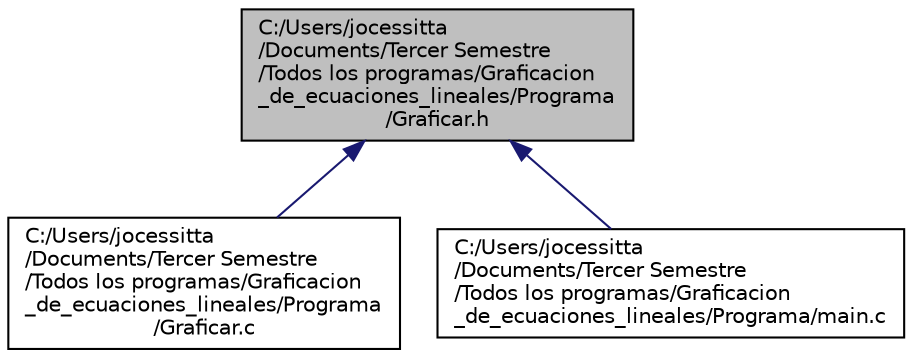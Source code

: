 digraph "C:/Users/jocessitta/Documents/Tercer Semestre/Todos los programas/Graficacion_de_ecuaciones_lineales/Programa/Graficar.h"
{
 // LATEX_PDF_SIZE
  edge [fontname="Helvetica",fontsize="10",labelfontname="Helvetica",labelfontsize="10"];
  node [fontname="Helvetica",fontsize="10",shape=record];
  Node1 [label="C:/Users/jocessitta\l/Documents/Tercer Semestre\l/Todos los programas/Graficacion\l_de_ecuaciones_lineales/Programa\l/Graficar.h",height=0.2,width=0.4,color="black", fillcolor="grey75", style="filled", fontcolor="black",tooltip=" "];
  Node1 -> Node2 [dir="back",color="midnightblue",fontsize="10",style="solid",fontname="Helvetica"];
  Node2 [label="C:/Users/jocessitta\l/Documents/Tercer Semestre\l/Todos los programas/Graficacion\l_de_ecuaciones_lineales/Programa\l/Graficar.c",height=0.2,width=0.4,color="black", fillcolor="white", style="filled",URL="$_graficar_8c.html",tooltip=" "];
  Node1 -> Node3 [dir="back",color="midnightblue",fontsize="10",style="solid",fontname="Helvetica"];
  Node3 [label="C:/Users/jocessitta\l/Documents/Tercer Semestre\l/Todos los programas/Graficacion\l_de_ecuaciones_lineales/Programa/main.c",height=0.2,width=0.4,color="black", fillcolor="white", style="filled",URL="$main_8c.html",tooltip=" "];
}
